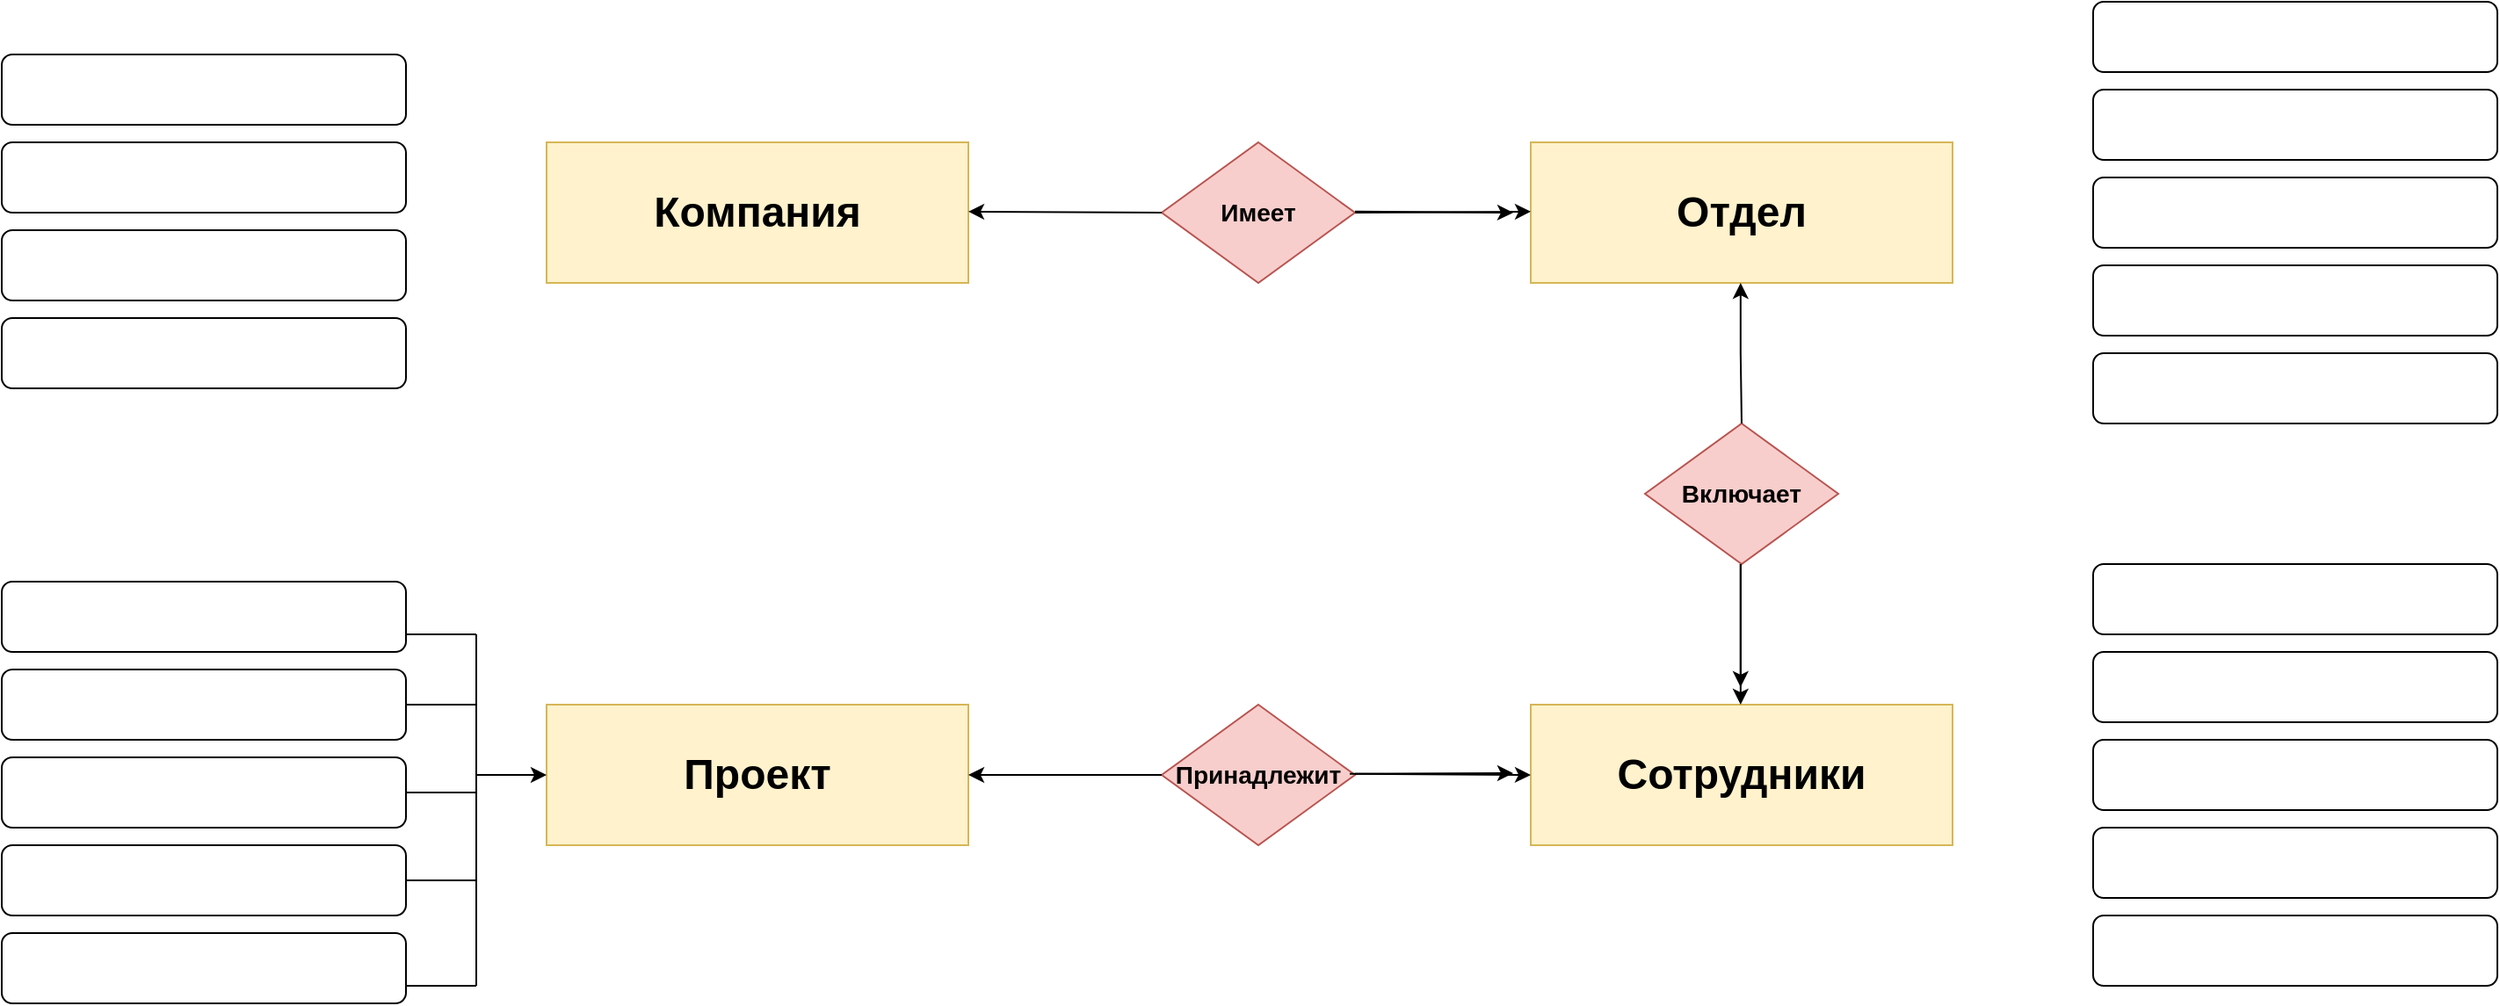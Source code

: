 <mxfile version="22.0.8" type="github">
  <diagram name="Страница — 1" id="MyXJPD0mudHP__JJlh-6">
    <mxGraphModel dx="934" dy="864" grid="1" gridSize="10" guides="1" tooltips="1" connect="1" arrows="1" fold="1" page="1" pageScale="1" pageWidth="1654" pageHeight="1169" math="0" shadow="0">
      <root>
        <mxCell id="0" />
        <mxCell id="1" parent="0" />
        <mxCell id="87jQ6iExm2bQr04ry79y-2" value="&lt;h1&gt;Компания&lt;/h1&gt;" style="rounded=0;whiteSpace=wrap;html=1;fillColor=#fff2cc;strokeColor=#d6b656;" vertex="1" parent="1">
          <mxGeometry x="320" y="240" width="240" height="80" as="geometry" />
        </mxCell>
        <mxCell id="87jQ6iExm2bQr04ry79y-3" value="&lt;h1&gt;Отдел&lt;/h1&gt;" style="rounded=0;whiteSpace=wrap;html=1;fillColor=#fff2cc;strokeColor=#d6b656;" vertex="1" parent="1">
          <mxGeometry x="880" y="240" width="240" height="80" as="geometry" />
        </mxCell>
        <mxCell id="87jQ6iExm2bQr04ry79y-4" value="&lt;h1&gt;Сотрудники&lt;/h1&gt;" style="rounded=0;whiteSpace=wrap;html=1;fillColor=#fff2cc;strokeColor=#d6b656;" vertex="1" parent="1">
          <mxGeometry x="880" y="560" width="240" height="80" as="geometry" />
        </mxCell>
        <mxCell id="87jQ6iExm2bQr04ry79y-5" value="&lt;h1&gt;Проект&lt;/h1&gt;" style="rounded=0;whiteSpace=wrap;html=1;fillColor=#fff2cc;strokeColor=#d6b656;" vertex="1" parent="1">
          <mxGeometry x="320" y="560" width="240" height="80" as="geometry" />
        </mxCell>
        <mxCell id="87jQ6iExm2bQr04ry79y-6" value="&lt;h3&gt;Имеет&lt;/h3&gt;" style="rhombus;whiteSpace=wrap;html=1;fillColor=#f8cecc;strokeColor=#b85450;" vertex="1" parent="1">
          <mxGeometry x="670" y="240" width="110" height="80" as="geometry" />
        </mxCell>
        <mxCell id="87jQ6iExm2bQr04ry79y-7" value="&lt;h3&gt;Принадлежит&lt;/h3&gt;" style="rhombus;whiteSpace=wrap;html=1;fillColor=#f8cecc;strokeColor=#b85450;" vertex="1" parent="1">
          <mxGeometry x="670" y="560" width="110" height="80" as="geometry" />
        </mxCell>
        <mxCell id="87jQ6iExm2bQr04ry79y-8" value="&lt;h3&gt;Включает&lt;/h3&gt;" style="rhombus;whiteSpace=wrap;html=1;fillColor=#f8cecc;strokeColor=#b85450;" vertex="1" parent="1">
          <mxGeometry x="945" y="400" width="110" height="80" as="geometry" />
        </mxCell>
        <mxCell id="87jQ6iExm2bQr04ry79y-11" value="" style="endArrow=classic;html=1;rounded=0;entryX=0;entryY=0.5;entryDx=0;entryDy=0;" edge="1" parent="1">
          <mxGeometry width="50" height="50" relative="1" as="geometry">
            <mxPoint x="780" y="280" as="sourcePoint" />
            <mxPoint x="880.0" y="279.41" as="targetPoint" />
          </mxGeometry>
        </mxCell>
        <mxCell id="87jQ6iExm2bQr04ry79y-12" value="" style="endArrow=classic;html=1;rounded=0;exitX=1;exitY=0.5;exitDx=0;exitDy=0;" edge="1" parent="1">
          <mxGeometry width="50" height="50" relative="1" as="geometry">
            <mxPoint x="780" y="599.41" as="sourcePoint" />
            <mxPoint x="880" y="600" as="targetPoint" />
          </mxGeometry>
        </mxCell>
        <mxCell id="87jQ6iExm2bQr04ry79y-13" value="" style="endArrow=classic;html=1;rounded=0;exitX=1;exitY=0.5;exitDx=0;exitDy=0;" edge="1" parent="1">
          <mxGeometry width="50" height="50" relative="1" as="geometry">
            <mxPoint x="780" y="279.41" as="sourcePoint" />
            <mxPoint x="870" y="280" as="targetPoint" />
          </mxGeometry>
        </mxCell>
        <mxCell id="87jQ6iExm2bQr04ry79y-14" value="" style="endArrow=classic;html=1;rounded=0;exitX=1;exitY=0.5;exitDx=0;exitDy=0;" edge="1" parent="1">
          <mxGeometry width="50" height="50" relative="1" as="geometry">
            <mxPoint x="777" y="599.41" as="sourcePoint" />
            <mxPoint x="870" y="599" as="targetPoint" />
          </mxGeometry>
        </mxCell>
        <mxCell id="87jQ6iExm2bQr04ry79y-15" value="" style="endArrow=classic;html=1;rounded=0;exitX=0;exitY=0.5;exitDx=0;exitDy=0;" edge="1" parent="1" source="87jQ6iExm2bQr04ry79y-7">
          <mxGeometry width="50" height="50" relative="1" as="geometry">
            <mxPoint x="660" y="599.41" as="sourcePoint" />
            <mxPoint x="560" y="600" as="targetPoint" />
          </mxGeometry>
        </mxCell>
        <mxCell id="87jQ6iExm2bQr04ry79y-16" value="" style="endArrow=classic;html=1;rounded=0;exitX=0;exitY=0.5;exitDx=0;exitDy=0;" edge="1" parent="1" source="87jQ6iExm2bQr04ry79y-6">
          <mxGeometry width="50" height="50" relative="1" as="geometry">
            <mxPoint x="660" y="279" as="sourcePoint" />
            <mxPoint x="560" y="279.41" as="targetPoint" />
          </mxGeometry>
        </mxCell>
        <mxCell id="87jQ6iExm2bQr04ry79y-17" value="" style="endArrow=classic;html=1;rounded=0;exitX=0.5;exitY=0;exitDx=0;exitDy=0;" edge="1" parent="1" source="87jQ6iExm2bQr04ry79y-8">
          <mxGeometry width="50" height="50" relative="1" as="geometry">
            <mxPoint x="999" y="390" as="sourcePoint" />
            <mxPoint x="999.41" y="320" as="targetPoint" />
            <Array as="points">
              <mxPoint x="999.41" y="360" />
            </Array>
          </mxGeometry>
        </mxCell>
        <mxCell id="87jQ6iExm2bQr04ry79y-18" value="" style="endArrow=classic;html=1;rounded=0;exitX=1;exitY=0.5;exitDx=0;exitDy=0;" edge="1" parent="1">
          <mxGeometry width="50" height="50" relative="1" as="geometry">
            <mxPoint x="999.41" y="480" as="sourcePoint" />
            <mxPoint x="999.41" y="550" as="targetPoint" />
          </mxGeometry>
        </mxCell>
        <mxCell id="87jQ6iExm2bQr04ry79y-19" value="" style="endArrow=classic;html=1;rounded=0;exitX=1;exitY=0.5;exitDx=0;exitDy=0;" edge="1" parent="1">
          <mxGeometry width="50" height="50" relative="1" as="geometry">
            <mxPoint x="999.41" y="480" as="sourcePoint" />
            <mxPoint x="999.41" y="560" as="targetPoint" />
          </mxGeometry>
        </mxCell>
        <mxCell id="87jQ6iExm2bQr04ry79y-20" value="" style="rounded=1;whiteSpace=wrap;html=1;" vertex="1" parent="1">
          <mxGeometry x="10" y="190" width="230" height="40" as="geometry" />
        </mxCell>
        <mxCell id="87jQ6iExm2bQr04ry79y-21" value="" style="rounded=1;whiteSpace=wrap;html=1;" vertex="1" parent="1">
          <mxGeometry x="10" y="240" width="230" height="40" as="geometry" />
        </mxCell>
        <mxCell id="87jQ6iExm2bQr04ry79y-22" value="" style="rounded=1;whiteSpace=wrap;html=1;" vertex="1" parent="1">
          <mxGeometry x="10" y="290" width="230" height="40" as="geometry" />
        </mxCell>
        <mxCell id="87jQ6iExm2bQr04ry79y-23" value="" style="rounded=1;whiteSpace=wrap;html=1;" vertex="1" parent="1">
          <mxGeometry x="10" y="340" width="230" height="40" as="geometry" />
        </mxCell>
        <mxCell id="87jQ6iExm2bQr04ry79y-24" value="" style="rounded=1;whiteSpace=wrap;html=1;" vertex="1" parent="1">
          <mxGeometry x="10" y="540" width="230" height="40" as="geometry" />
        </mxCell>
        <mxCell id="87jQ6iExm2bQr04ry79y-25" value="" style="rounded=1;whiteSpace=wrap;html=1;" vertex="1" parent="1">
          <mxGeometry x="10" y="590" width="230" height="40" as="geometry" />
        </mxCell>
        <mxCell id="87jQ6iExm2bQr04ry79y-26" value="" style="rounded=1;whiteSpace=wrap;html=1;" vertex="1" parent="1">
          <mxGeometry x="10" y="640" width="230" height="40" as="geometry" />
        </mxCell>
        <mxCell id="87jQ6iExm2bQr04ry79y-27" value="" style="rounded=1;whiteSpace=wrap;html=1;" vertex="1" parent="1">
          <mxGeometry x="10" y="690" width="230" height="40" as="geometry" />
        </mxCell>
        <mxCell id="87jQ6iExm2bQr04ry79y-28" value="" style="rounded=1;whiteSpace=wrap;html=1;" vertex="1" parent="1">
          <mxGeometry x="1200" y="160" width="230" height="40" as="geometry" />
        </mxCell>
        <mxCell id="87jQ6iExm2bQr04ry79y-29" value="" style="rounded=1;whiteSpace=wrap;html=1;" vertex="1" parent="1">
          <mxGeometry x="1200" y="210" width="230" height="40" as="geometry" />
        </mxCell>
        <mxCell id="87jQ6iExm2bQr04ry79y-30" value="" style="rounded=1;whiteSpace=wrap;html=1;" vertex="1" parent="1">
          <mxGeometry x="1200" y="260" width="230" height="40" as="geometry" />
        </mxCell>
        <mxCell id="87jQ6iExm2bQr04ry79y-31" value="" style="rounded=1;whiteSpace=wrap;html=1;" vertex="1" parent="1">
          <mxGeometry x="1200" y="310" width="230" height="40" as="geometry" />
        </mxCell>
        <mxCell id="87jQ6iExm2bQr04ry79y-32" value="" style="rounded=1;whiteSpace=wrap;html=1;" vertex="1" parent="1">
          <mxGeometry x="1200" y="360" width="230" height="40" as="geometry" />
        </mxCell>
        <mxCell id="87jQ6iExm2bQr04ry79y-33" value="" style="rounded=1;whiteSpace=wrap;html=1;" vertex="1" parent="1">
          <mxGeometry x="1200" y="480" width="230" height="40" as="geometry" />
        </mxCell>
        <mxCell id="87jQ6iExm2bQr04ry79y-34" value="" style="rounded=1;whiteSpace=wrap;html=1;" vertex="1" parent="1">
          <mxGeometry x="10" y="490" width="230" height="40" as="geometry" />
        </mxCell>
        <mxCell id="87jQ6iExm2bQr04ry79y-36" value="" style="rounded=1;whiteSpace=wrap;html=1;" vertex="1" parent="1">
          <mxGeometry x="1200" y="530" width="230" height="40" as="geometry" />
        </mxCell>
        <mxCell id="87jQ6iExm2bQr04ry79y-37" value="" style="rounded=1;whiteSpace=wrap;html=1;" vertex="1" parent="1">
          <mxGeometry x="1200" y="580" width="230" height="40" as="geometry" />
        </mxCell>
        <mxCell id="87jQ6iExm2bQr04ry79y-38" value="" style="rounded=1;whiteSpace=wrap;html=1;" vertex="1" parent="1">
          <mxGeometry x="1200" y="630" width="230" height="40" as="geometry" />
        </mxCell>
        <mxCell id="87jQ6iExm2bQr04ry79y-39" value="" style="rounded=1;whiteSpace=wrap;html=1;" vertex="1" parent="1">
          <mxGeometry x="1200" y="680" width="230" height="40" as="geometry" />
        </mxCell>
        <mxCell id="87jQ6iExm2bQr04ry79y-47" value="" style="endArrow=none;html=1;rounded=0;" edge="1" parent="1">
          <mxGeometry width="50" height="50" relative="1" as="geometry">
            <mxPoint x="280" y="720" as="sourcePoint" />
            <mxPoint x="280" y="520" as="targetPoint" />
            <Array as="points" />
          </mxGeometry>
        </mxCell>
        <mxCell id="87jQ6iExm2bQr04ry79y-48" value="" style="endArrow=none;html=1;rounded=0;" edge="1" parent="1">
          <mxGeometry width="50" height="50" relative="1" as="geometry">
            <mxPoint x="240" y="520" as="sourcePoint" />
            <mxPoint x="280" y="520" as="targetPoint" />
          </mxGeometry>
        </mxCell>
        <mxCell id="87jQ6iExm2bQr04ry79y-49" value="" style="endArrow=none;html=1;rounded=0;" edge="1" parent="1">
          <mxGeometry width="50" height="50" relative="1" as="geometry">
            <mxPoint x="240" y="560" as="sourcePoint" />
            <mxPoint x="280" y="560" as="targetPoint" />
          </mxGeometry>
        </mxCell>
        <mxCell id="87jQ6iExm2bQr04ry79y-50" value="" style="endArrow=none;html=1;rounded=0;" edge="1" parent="1">
          <mxGeometry width="50" height="50" relative="1" as="geometry">
            <mxPoint x="240" y="610" as="sourcePoint" />
            <mxPoint x="280" y="610" as="targetPoint" />
          </mxGeometry>
        </mxCell>
        <mxCell id="87jQ6iExm2bQr04ry79y-51" value="" style="endArrow=none;html=1;rounded=0;" edge="1" parent="1">
          <mxGeometry width="50" height="50" relative="1" as="geometry">
            <mxPoint x="240" y="660" as="sourcePoint" />
            <mxPoint x="280" y="660" as="targetPoint" />
          </mxGeometry>
        </mxCell>
        <mxCell id="87jQ6iExm2bQr04ry79y-53" value="" style="endArrow=none;html=1;rounded=0;" edge="1" parent="1">
          <mxGeometry width="50" height="50" relative="1" as="geometry">
            <mxPoint x="240" y="720" as="sourcePoint" />
            <mxPoint x="280" y="720" as="targetPoint" />
          </mxGeometry>
        </mxCell>
        <mxCell id="87jQ6iExm2bQr04ry79y-55" value="" style="endArrow=classic;html=1;rounded=0;entryX=0;entryY=0.5;entryDx=0;entryDy=0;" edge="1" parent="1" target="87jQ6iExm2bQr04ry79y-5">
          <mxGeometry width="50" height="50" relative="1" as="geometry">
            <mxPoint x="280" y="600" as="sourcePoint" />
            <mxPoint x="330" y="585" as="targetPoint" />
          </mxGeometry>
        </mxCell>
      </root>
    </mxGraphModel>
  </diagram>
</mxfile>
